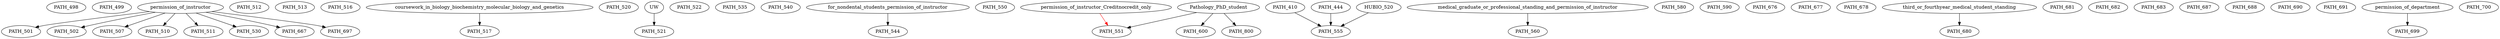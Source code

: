 digraph G {
    PATH_498;
    PATH_499;
    edge [color=black];
    permission_of_instructor -> PATH_501;
    edge [color=black];
    permission_of_instructor -> PATH_502;
    edge [color=black];
    permission_of_instructor -> PATH_507;
    edge [color=black];
    permission_of_instructor -> PATH_510;
    edge [color=black];
    permission_of_instructor -> PATH_511;
    PATH_512;
    PATH_513;
    PATH_516;
    edge [color=black];
    coursework_in_biology_biochemistry_molecular_biology_and_genetics -> PATH_517;
    PATH_520;
    edge [color=black];
    UW -> PATH_521;
    PATH_522;
    edge [color=black];
    permission_of_instructor -> PATH_530;
    PATH_535;
    PATH_540;
    edge [color=black];
    for_nondental_students_permission_of_instructor -> PATH_544;
    PATH_550;
    edge [color=black];
    Pathology_PhD_student -> PATH_551;
    edge [color=red];
    permission_of_instructor_Creditnocredit_only -> PATH_551;
    edge [color=black];
    PATH_410 -> PATH_555;
    PATH_444 -> PATH_555;
    HUBIO_520 -> PATH_555;
    edge [color=black];
    medical_graduate_or_professional_standing_and_permission_of_instructor -> PATH_560;
    PATH_580;
    PATH_590;
    edge [color=black];
    Pathology_PhD_student -> PATH_600;
    edge [color=black];
    permission_of_instructor -> PATH_667;
    PATH_676;
    PATH_677;
    PATH_678;
    edge [color=black];
    third_or_fourthyear_medical_student_standing -> PATH_680;
    PATH_681;
    PATH_682;
    PATH_683;
    PATH_687;
    PATH_688;
    PATH_690;
    PATH_691;
    edge [color=black];
    permission_of_instructor -> PATH_697;
    edge [color=black];
    permission_of_department -> PATH_699;
    PATH_700;
    edge [color=black];
    Pathology_PhD_student -> PATH_800;
}
